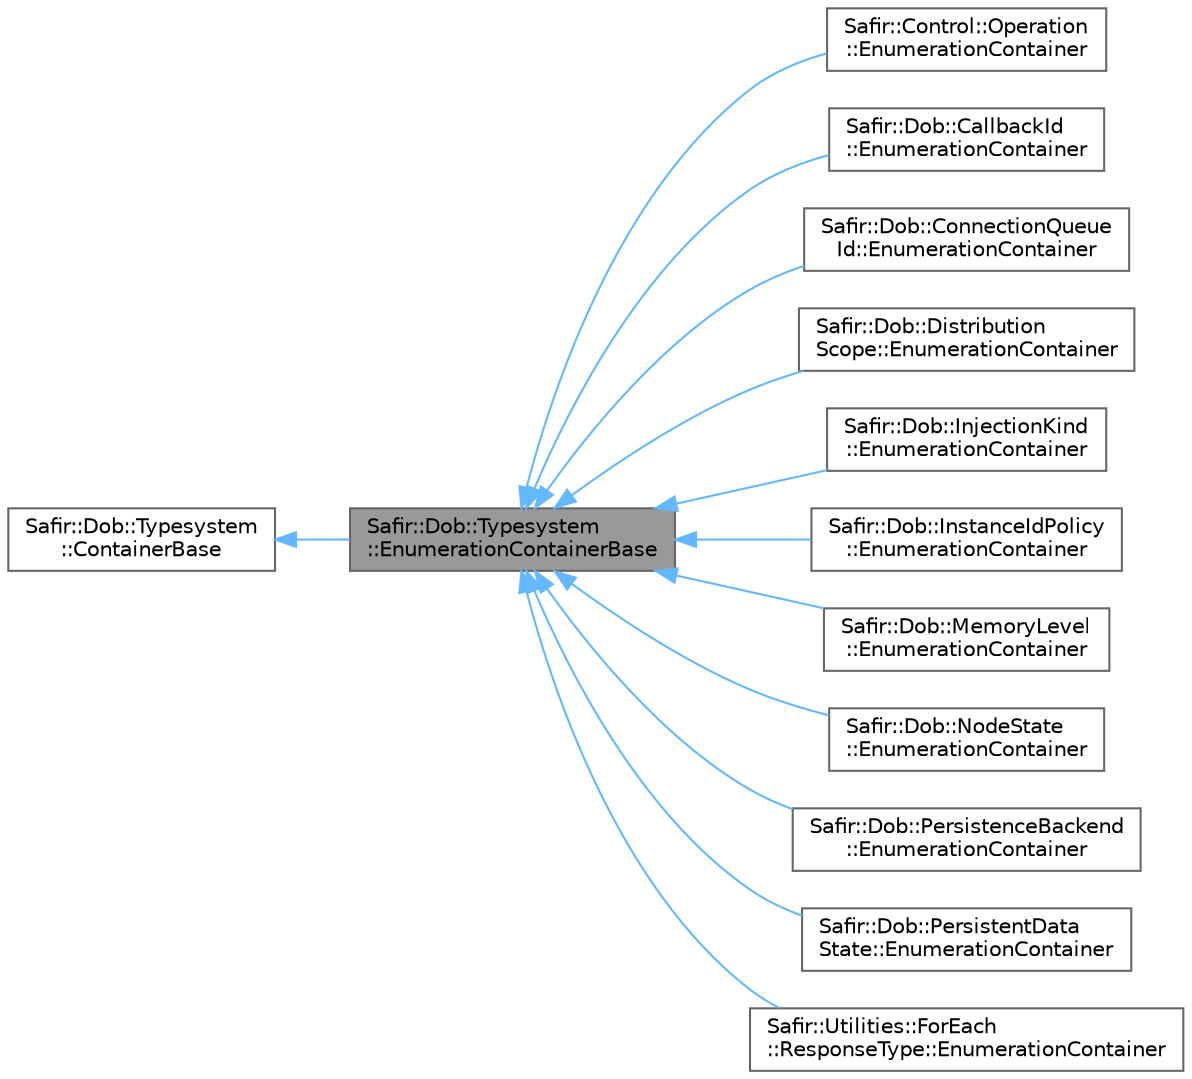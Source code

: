 digraph "Safir::Dob::Typesystem::EnumerationContainerBase"
{
 // LATEX_PDF_SIZE
  bgcolor="transparent";
  edge [fontname=Helvetica,fontsize=10,labelfontname=Helvetica,labelfontsize=10];
  node [fontname=Helvetica,fontsize=10,shape=box,height=0.2,width=0.4];
  rankdir="LR";
  Node1 [label="Safir::Dob::Typesystem\l::EnumerationContainerBase",height=0.2,width=0.4,color="gray40", fillcolor="grey60", style="filled", fontcolor="black",tooltip="Base class for containers of enumeration values."];
  Node2 -> Node1 [dir="back",color="steelblue1",style="solid"];
  Node2 [label="Safir::Dob::Typesystem\l::ContainerBase",height=0.2,width=0.4,color="gray40", fillcolor="white", style="filled",URL="$a01399.html",tooltip="Base class for all Containers."];
  Node1 -> Node3 [dir="back",color="steelblue1",style="solid"];
  Node3 [label="Safir::Control::Operation\l::EnumerationContainer",height=0.2,width=0.4,color="gray40", fillcolor="white", style="filled",URL="$a01699.html",tooltip=" "];
  Node1 -> Node4 [dir="back",color="steelblue1",style="solid"];
  Node4 [label="Safir::Dob::CallbackId\l::EnumerationContainer",height=0.2,width=0.4,color="gray40", fillcolor="white", style="filled",URL="$a01719.html",tooltip=" "];
  Node1 -> Node5 [dir="back",color="steelblue1",style="solid"];
  Node5 [label="Safir::Dob::ConnectionQueue\lId::EnumerationContainer",height=0.2,width=0.4,color="gray40", fillcolor="white", style="filled",URL="$a01731.html",tooltip=" "];
  Node1 -> Node6 [dir="back",color="steelblue1",style="solid"];
  Node6 [label="Safir::Dob::Distribution\lScope::EnumerationContainer",height=0.2,width=0.4,color="gray40", fillcolor="white", style="filled",URL="$a01751.html",tooltip=" "];
  Node1 -> Node7 [dir="back",color="steelblue1",style="solid"];
  Node7 [label="Safir::Dob::InjectionKind\l::EnumerationContainer",height=0.2,width=0.4,color="gray40", fillcolor="white", style="filled",URL="$a01787.html",tooltip=" "];
  Node1 -> Node8 [dir="back",color="steelblue1",style="solid"];
  Node8 [label="Safir::Dob::InstanceIdPolicy\l::EnumerationContainer",height=0.2,width=0.4,color="gray40", fillcolor="white", style="filled",URL="$a01803.html",tooltip=" "];
  Node1 -> Node9 [dir="back",color="steelblue1",style="solid"];
  Node9 [label="Safir::Dob::MemoryLevel\l::EnumerationContainer",height=0.2,width=0.4,color="gray40", fillcolor="white", style="filled",URL="$a01819.html",tooltip=" "];
  Node1 -> Node10 [dir="back",color="steelblue1",style="solid"];
  Node10 [label="Safir::Dob::NodeState\l::EnumerationContainer",height=0.2,width=0.4,color="gray40", fillcolor="white", style="filled",URL="$a01839.html",tooltip=" "];
  Node1 -> Node11 [dir="back",color="steelblue1",style="solid"];
  Node11 [label="Safir::Dob::PersistenceBackend\l::EnumerationContainer",height=0.2,width=0.4,color="gray40", fillcolor="white", style="filled",URL="$a01867.html",tooltip=" "];
  Node1 -> Node12 [dir="back",color="steelblue1",style="solid"];
  Node12 [label="Safir::Dob::PersistentData\lState::EnumerationContainer",height=0.2,width=0.4,color="gray40", fillcolor="white", style="filled",URL="$a01891.html",tooltip=" "];
  Node1 -> Node13 [dir="back",color="steelblue1",style="solid"];
  Node13 [label="Safir::Utilities::ForEach\l::ResponseType::EnumerationContainer",height=0.2,width=0.4,color="gray40", fillcolor="white", style="filled",URL="$a01971.html",tooltip=" "];
}

